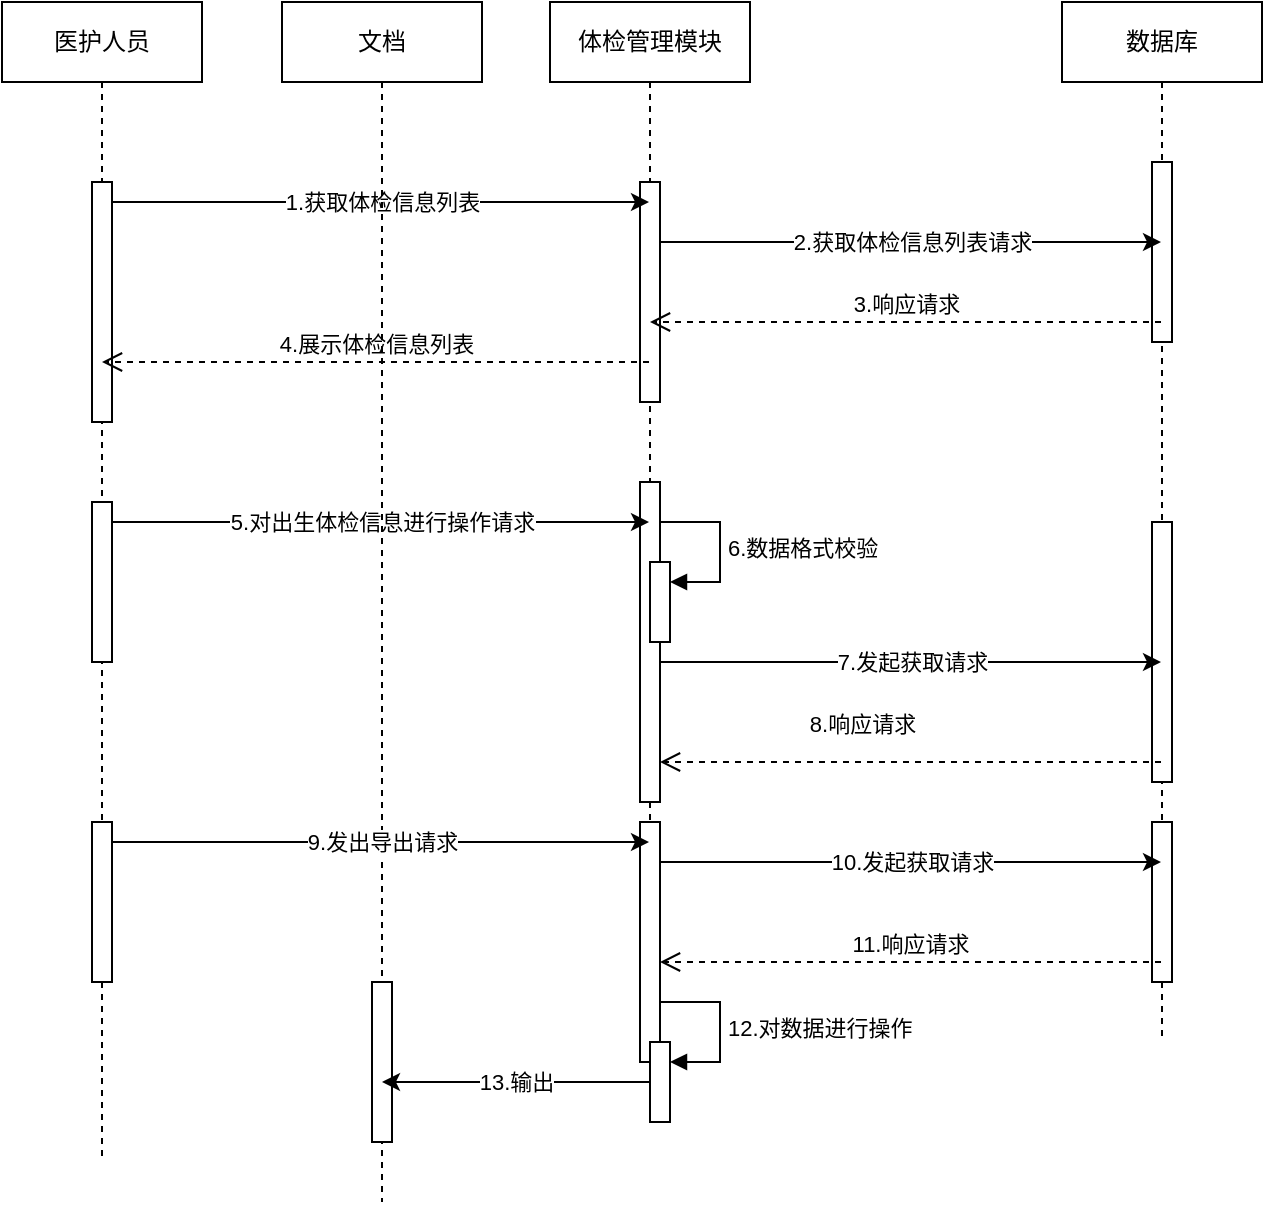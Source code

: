 <mxfile version="21.2.3" type="github">
  <diagram name="第 1 页" id="H6NleCy7MMbi2bYGVBl4">
    <mxGraphModel dx="993" dy="573" grid="0" gridSize="10" guides="1" tooltips="1" connect="1" arrows="1" fold="1" page="1" pageScale="1" pageWidth="827" pageHeight="1169" math="0" shadow="0">
      <root>
        <mxCell id="0" />
        <mxCell id="1" parent="0" />
        <mxCell id="I9QAONUAGTrRn1axIjUG-1" value="医护人员" style="shape=umlLifeline;perimeter=lifelinePerimeter;whiteSpace=wrap;html=1;container=1;dropTarget=0;collapsible=0;recursiveResize=0;outlineConnect=0;portConstraint=eastwest;newEdgeStyle={&quot;edgeStyle&quot;:&quot;elbowEdgeStyle&quot;,&quot;elbow&quot;:&quot;vertical&quot;,&quot;curved&quot;:0,&quot;rounded&quot;:0};" parent="1" vertex="1">
          <mxGeometry x="40" y="110" width="100" height="580" as="geometry" />
        </mxCell>
        <mxCell id="I9QAONUAGTrRn1axIjUG-3" value="" style="html=1;points=[];perimeter=orthogonalPerimeter;outlineConnect=0;targetShapes=umlLifeline;portConstraint=eastwest;newEdgeStyle={&quot;edgeStyle&quot;:&quot;elbowEdgeStyle&quot;,&quot;elbow&quot;:&quot;vertical&quot;,&quot;curved&quot;:0,&quot;rounded&quot;:0};" parent="I9QAONUAGTrRn1axIjUG-1" vertex="1">
          <mxGeometry x="45" y="90" width="10" height="120" as="geometry" />
        </mxCell>
        <mxCell id="I9QAONUAGTrRn1axIjUG-12" value="" style="html=1;points=[];perimeter=orthogonalPerimeter;outlineConnect=0;targetShapes=umlLifeline;portConstraint=eastwest;newEdgeStyle={&quot;edgeStyle&quot;:&quot;elbowEdgeStyle&quot;,&quot;elbow&quot;:&quot;vertical&quot;,&quot;curved&quot;:0,&quot;rounded&quot;:0};" parent="I9QAONUAGTrRn1axIjUG-1" vertex="1">
          <mxGeometry x="45" y="250" width="10" height="80" as="geometry" />
        </mxCell>
        <mxCell id="I9QAONUAGTrRn1axIjUG-23" value="" style="html=1;points=[];perimeter=orthogonalPerimeter;outlineConnect=0;targetShapes=umlLifeline;portConstraint=eastwest;newEdgeStyle={&quot;edgeStyle&quot;:&quot;elbowEdgeStyle&quot;,&quot;elbow&quot;:&quot;vertical&quot;,&quot;curved&quot;:0,&quot;rounded&quot;:0};" parent="I9QAONUAGTrRn1axIjUG-1" vertex="1">
          <mxGeometry x="45" y="410" width="10" height="80" as="geometry" />
        </mxCell>
        <mxCell id="I9QAONUAGTrRn1axIjUG-2" value="体检管理模块" style="shape=umlLifeline;perimeter=lifelinePerimeter;whiteSpace=wrap;html=1;container=1;dropTarget=0;collapsible=0;recursiveResize=0;outlineConnect=0;portConstraint=eastwest;newEdgeStyle={&quot;edgeStyle&quot;:&quot;elbowEdgeStyle&quot;,&quot;elbow&quot;:&quot;vertical&quot;,&quot;curved&quot;:0,&quot;rounded&quot;:0};" parent="1" vertex="1">
          <mxGeometry x="314" y="110" width="100" height="560" as="geometry" />
        </mxCell>
        <mxCell id="I9QAONUAGTrRn1axIjUG-4" value="" style="html=1;points=[];perimeter=orthogonalPerimeter;outlineConnect=0;targetShapes=umlLifeline;portConstraint=eastwest;newEdgeStyle={&quot;edgeStyle&quot;:&quot;elbowEdgeStyle&quot;,&quot;elbow&quot;:&quot;vertical&quot;,&quot;curved&quot;:0,&quot;rounded&quot;:0};" parent="I9QAONUAGTrRn1axIjUG-2" vertex="1">
          <mxGeometry x="45" y="90" width="10" height="110" as="geometry" />
        </mxCell>
        <mxCell id="I9QAONUAGTrRn1axIjUG-13" value="" style="html=1;points=[];perimeter=orthogonalPerimeter;outlineConnect=0;targetShapes=umlLifeline;portConstraint=eastwest;newEdgeStyle={&quot;edgeStyle&quot;:&quot;elbowEdgeStyle&quot;,&quot;elbow&quot;:&quot;vertical&quot;,&quot;curved&quot;:0,&quot;rounded&quot;:0};" parent="I9QAONUAGTrRn1axIjUG-2" vertex="1">
          <mxGeometry x="45" y="240" width="10" height="160" as="geometry" />
        </mxCell>
        <mxCell id="I9QAONUAGTrRn1axIjUG-17" value="" style="html=1;points=[];perimeter=orthogonalPerimeter;outlineConnect=0;targetShapes=umlLifeline;portConstraint=eastwest;newEdgeStyle={&quot;edgeStyle&quot;:&quot;elbowEdgeStyle&quot;,&quot;elbow&quot;:&quot;vertical&quot;,&quot;curved&quot;:0,&quot;rounded&quot;:0};" parent="I9QAONUAGTrRn1axIjUG-2" vertex="1">
          <mxGeometry x="50" y="280" width="10" height="40" as="geometry" />
        </mxCell>
        <mxCell id="I9QAONUAGTrRn1axIjUG-18" value="6.数据格式校验" style="html=1;align=left;spacingLeft=2;endArrow=block;rounded=0;edgeStyle=orthogonalEdgeStyle;curved=0;rounded=0;" parent="I9QAONUAGTrRn1axIjUG-2" target="I9QAONUAGTrRn1axIjUG-17" edge="1">
          <mxGeometry relative="1" as="geometry">
            <mxPoint x="55" y="260" as="sourcePoint" />
            <Array as="points">
              <mxPoint x="85" y="290" />
            </Array>
          </mxGeometry>
        </mxCell>
        <mxCell id="I9QAONUAGTrRn1axIjUG-24" value="" style="html=1;points=[];perimeter=orthogonalPerimeter;outlineConnect=0;targetShapes=umlLifeline;portConstraint=eastwest;newEdgeStyle={&quot;edgeStyle&quot;:&quot;elbowEdgeStyle&quot;,&quot;elbow&quot;:&quot;vertical&quot;,&quot;curved&quot;:0,&quot;rounded&quot;:0};" parent="I9QAONUAGTrRn1axIjUG-2" vertex="1">
          <mxGeometry x="45" y="410" width="10" height="120" as="geometry" />
        </mxCell>
        <mxCell id="I9QAONUAGTrRn1axIjUG-32" value="" style="html=1;points=[];perimeter=orthogonalPerimeter;outlineConnect=0;targetShapes=umlLifeline;portConstraint=eastwest;newEdgeStyle={&quot;edgeStyle&quot;:&quot;elbowEdgeStyle&quot;,&quot;elbow&quot;:&quot;vertical&quot;,&quot;curved&quot;:0,&quot;rounded&quot;:0};" parent="I9QAONUAGTrRn1axIjUG-2" vertex="1">
          <mxGeometry x="50" y="520" width="10" height="40" as="geometry" />
        </mxCell>
        <mxCell id="I9QAONUAGTrRn1axIjUG-33" value="12.对数据进行操作" style="html=1;align=left;spacingLeft=2;endArrow=block;rounded=0;edgeStyle=orthogonalEdgeStyle;curved=0;rounded=0;" parent="I9QAONUAGTrRn1axIjUG-2" target="I9QAONUAGTrRn1axIjUG-32" edge="1">
          <mxGeometry relative="1" as="geometry">
            <mxPoint x="55" y="500" as="sourcePoint" />
            <Array as="points">
              <mxPoint x="85" y="530" />
            </Array>
          </mxGeometry>
        </mxCell>
        <mxCell id="I9QAONUAGTrRn1axIjUG-5" value="1.获取体检信息列表" style="edgeStyle=elbowEdgeStyle;rounded=0;orthogonalLoop=1;jettySize=auto;html=1;elbow=vertical;curved=0;" parent="1" source="I9QAONUAGTrRn1axIjUG-3" target="I9QAONUAGTrRn1axIjUG-2" edge="1">
          <mxGeometry relative="1" as="geometry">
            <Array as="points">
              <mxPoint x="180" y="210" />
            </Array>
          </mxGeometry>
        </mxCell>
        <mxCell id="I9QAONUAGTrRn1axIjUG-6" value="数据库" style="shape=umlLifeline;perimeter=lifelinePerimeter;whiteSpace=wrap;html=1;container=1;dropTarget=0;collapsible=0;recursiveResize=0;outlineConnect=0;portConstraint=eastwest;newEdgeStyle={&quot;edgeStyle&quot;:&quot;elbowEdgeStyle&quot;,&quot;elbow&quot;:&quot;vertical&quot;,&quot;curved&quot;:0,&quot;rounded&quot;:0};" parent="1" vertex="1">
          <mxGeometry x="570" y="110" width="100" height="520" as="geometry" />
        </mxCell>
        <mxCell id="I9QAONUAGTrRn1axIjUG-8" value="" style="html=1;points=[];perimeter=orthogonalPerimeter;outlineConnect=0;targetShapes=umlLifeline;portConstraint=eastwest;newEdgeStyle={&quot;edgeStyle&quot;:&quot;elbowEdgeStyle&quot;,&quot;elbow&quot;:&quot;vertical&quot;,&quot;curved&quot;:0,&quot;rounded&quot;:0};" parent="I9QAONUAGTrRn1axIjUG-6" vertex="1">
          <mxGeometry x="45" y="80" width="10" height="90" as="geometry" />
        </mxCell>
        <mxCell id="I9QAONUAGTrRn1axIjUG-15" value="" style="html=1;points=[];perimeter=orthogonalPerimeter;outlineConnect=0;targetShapes=umlLifeline;portConstraint=eastwest;newEdgeStyle={&quot;edgeStyle&quot;:&quot;elbowEdgeStyle&quot;,&quot;elbow&quot;:&quot;vertical&quot;,&quot;curved&quot;:0,&quot;rounded&quot;:0};" parent="I9QAONUAGTrRn1axIjUG-6" vertex="1">
          <mxGeometry x="45" y="260" width="10" height="130" as="geometry" />
        </mxCell>
        <mxCell id="I9QAONUAGTrRn1axIjUG-26" value="" style="html=1;points=[];perimeter=orthogonalPerimeter;outlineConnect=0;targetShapes=umlLifeline;portConstraint=eastwest;newEdgeStyle={&quot;edgeStyle&quot;:&quot;elbowEdgeStyle&quot;,&quot;elbow&quot;:&quot;vertical&quot;,&quot;curved&quot;:0,&quot;rounded&quot;:0};" parent="I9QAONUAGTrRn1axIjUG-6" vertex="1">
          <mxGeometry x="45" y="410" width="10" height="80" as="geometry" />
        </mxCell>
        <mxCell id="I9QAONUAGTrRn1axIjUG-9" value="2.获取体检信息列表请求" style="edgeStyle=elbowEdgeStyle;rounded=0;orthogonalLoop=1;jettySize=auto;html=1;elbow=vertical;curved=0;" parent="1" source="I9QAONUAGTrRn1axIjUG-4" target="I9QAONUAGTrRn1axIjUG-6" edge="1">
          <mxGeometry relative="1" as="geometry">
            <Array as="points">
              <mxPoint x="480" y="230" />
            </Array>
          </mxGeometry>
        </mxCell>
        <mxCell id="I9QAONUAGTrRn1axIjUG-10" value="3.响应请求" style="html=1;verticalAlign=bottom;endArrow=open;dashed=1;endSize=8;edgeStyle=elbowEdgeStyle;elbow=vertical;curved=0;rounded=0;" parent="1" source="I9QAONUAGTrRn1axIjUG-6" target="I9QAONUAGTrRn1axIjUG-2" edge="1">
          <mxGeometry relative="1" as="geometry">
            <mxPoint x="550" y="270" as="sourcePoint" />
            <mxPoint x="470" y="270" as="targetPoint" />
            <Array as="points">
              <mxPoint x="480" y="270" />
            </Array>
          </mxGeometry>
        </mxCell>
        <mxCell id="I9QAONUAGTrRn1axIjUG-11" value="4.展示体检信息列表" style="html=1;verticalAlign=bottom;endArrow=open;dashed=1;endSize=8;edgeStyle=elbowEdgeStyle;elbow=vertical;curved=0;rounded=0;" parent="1" source="I9QAONUAGTrRn1axIjUG-2" target="I9QAONUAGTrRn1axIjUG-1" edge="1">
          <mxGeometry relative="1" as="geometry">
            <mxPoint x="310" y="310" as="sourcePoint" />
            <mxPoint x="230" y="310" as="targetPoint" />
            <Array as="points">
              <mxPoint x="220" y="290" />
            </Array>
          </mxGeometry>
        </mxCell>
        <mxCell id="I9QAONUAGTrRn1axIjUG-14" value="5.对出生体检信息进行操作请求" style="edgeStyle=elbowEdgeStyle;rounded=0;orthogonalLoop=1;jettySize=auto;html=1;elbow=vertical;curved=0;" parent="1" source="I9QAONUAGTrRn1axIjUG-12" target="I9QAONUAGTrRn1axIjUG-2" edge="1">
          <mxGeometry relative="1" as="geometry">
            <Array as="points">
              <mxPoint x="220" y="370" />
            </Array>
          </mxGeometry>
        </mxCell>
        <mxCell id="I9QAONUAGTrRn1axIjUG-20" value="7.发起获取请求" style="edgeStyle=elbowEdgeStyle;rounded=0;orthogonalLoop=1;jettySize=auto;html=1;elbow=vertical;curved=0;" parent="1" source="I9QAONUAGTrRn1axIjUG-13" target="I9QAONUAGTrRn1axIjUG-6" edge="1">
          <mxGeometry relative="1" as="geometry">
            <Array as="points">
              <mxPoint x="500" y="440" />
            </Array>
          </mxGeometry>
        </mxCell>
        <mxCell id="I9QAONUAGTrRn1axIjUG-21" value="8.响应请求" style="html=1;verticalAlign=bottom;endArrow=open;dashed=1;endSize=8;edgeStyle=elbowEdgeStyle;elbow=vertical;curved=0;rounded=0;" parent="1" source="I9QAONUAGTrRn1axIjUG-6" target="I9QAONUAGTrRn1axIjUG-13" edge="1">
          <mxGeometry x="0.194" y="-10" relative="1" as="geometry">
            <mxPoint x="540" y="480" as="sourcePoint" />
            <mxPoint x="460" y="480" as="targetPoint" />
            <Array as="points">
              <mxPoint x="470" y="490" />
            </Array>
            <mxPoint as="offset" />
          </mxGeometry>
        </mxCell>
        <mxCell id="I9QAONUAGTrRn1axIjUG-22" value="文档" style="shape=umlLifeline;perimeter=lifelinePerimeter;whiteSpace=wrap;html=1;container=1;dropTarget=0;collapsible=0;recursiveResize=0;outlineConnect=0;portConstraint=eastwest;newEdgeStyle={&quot;edgeStyle&quot;:&quot;elbowEdgeStyle&quot;,&quot;elbow&quot;:&quot;vertical&quot;,&quot;curved&quot;:0,&quot;rounded&quot;:0};" parent="1" vertex="1">
          <mxGeometry x="180" y="110" width="100" height="600" as="geometry" />
        </mxCell>
        <mxCell id="I9QAONUAGTrRn1axIjUG-30" value="" style="html=1;points=[];perimeter=orthogonalPerimeter;outlineConnect=0;targetShapes=umlLifeline;portConstraint=eastwest;newEdgeStyle={&quot;edgeStyle&quot;:&quot;elbowEdgeStyle&quot;,&quot;elbow&quot;:&quot;vertical&quot;,&quot;curved&quot;:0,&quot;rounded&quot;:0};" parent="I9QAONUAGTrRn1axIjUG-22" vertex="1">
          <mxGeometry x="45" y="490" width="10" height="80" as="geometry" />
        </mxCell>
        <mxCell id="I9QAONUAGTrRn1axIjUG-25" value="9.发出导出请求" style="edgeStyle=elbowEdgeStyle;rounded=0;orthogonalLoop=1;jettySize=auto;html=1;elbow=vertical;curved=0;" parent="1" source="I9QAONUAGTrRn1axIjUG-23" target="I9QAONUAGTrRn1axIjUG-2" edge="1">
          <mxGeometry relative="1" as="geometry">
            <Array as="points">
              <mxPoint x="270" y="530" />
            </Array>
          </mxGeometry>
        </mxCell>
        <mxCell id="I9QAONUAGTrRn1axIjUG-27" value="10.发起获取请求" style="edgeStyle=elbowEdgeStyle;rounded=0;orthogonalLoop=1;jettySize=auto;html=1;elbow=vertical;curved=0;" parent="1" source="I9QAONUAGTrRn1axIjUG-24" target="I9QAONUAGTrRn1axIjUG-6" edge="1">
          <mxGeometry relative="1" as="geometry">
            <Array as="points">
              <mxPoint x="550" y="540" />
            </Array>
          </mxGeometry>
        </mxCell>
        <mxCell id="I9QAONUAGTrRn1axIjUG-29" value="11.响应请求" style="html=1;verticalAlign=bottom;endArrow=open;dashed=1;endSize=8;edgeStyle=elbowEdgeStyle;elbow=vertical;curved=0;rounded=0;" parent="1" source="I9QAONUAGTrRn1axIjUG-6" target="I9QAONUAGTrRn1axIjUG-24" edge="1">
          <mxGeometry relative="1" as="geometry">
            <mxPoint x="520" y="580" as="sourcePoint" />
            <mxPoint x="440" y="580" as="targetPoint" />
            <Array as="points">
              <mxPoint x="470" y="590" />
            </Array>
          </mxGeometry>
        </mxCell>
        <mxCell id="I9QAONUAGTrRn1axIjUG-34" value="13.输出" style="edgeStyle=elbowEdgeStyle;rounded=0;orthogonalLoop=1;jettySize=auto;html=1;elbow=vertical;curved=0;" parent="1" source="I9QAONUAGTrRn1axIjUG-32" target="I9QAONUAGTrRn1axIjUG-22" edge="1">
          <mxGeometry relative="1" as="geometry" />
        </mxCell>
      </root>
    </mxGraphModel>
  </diagram>
</mxfile>
